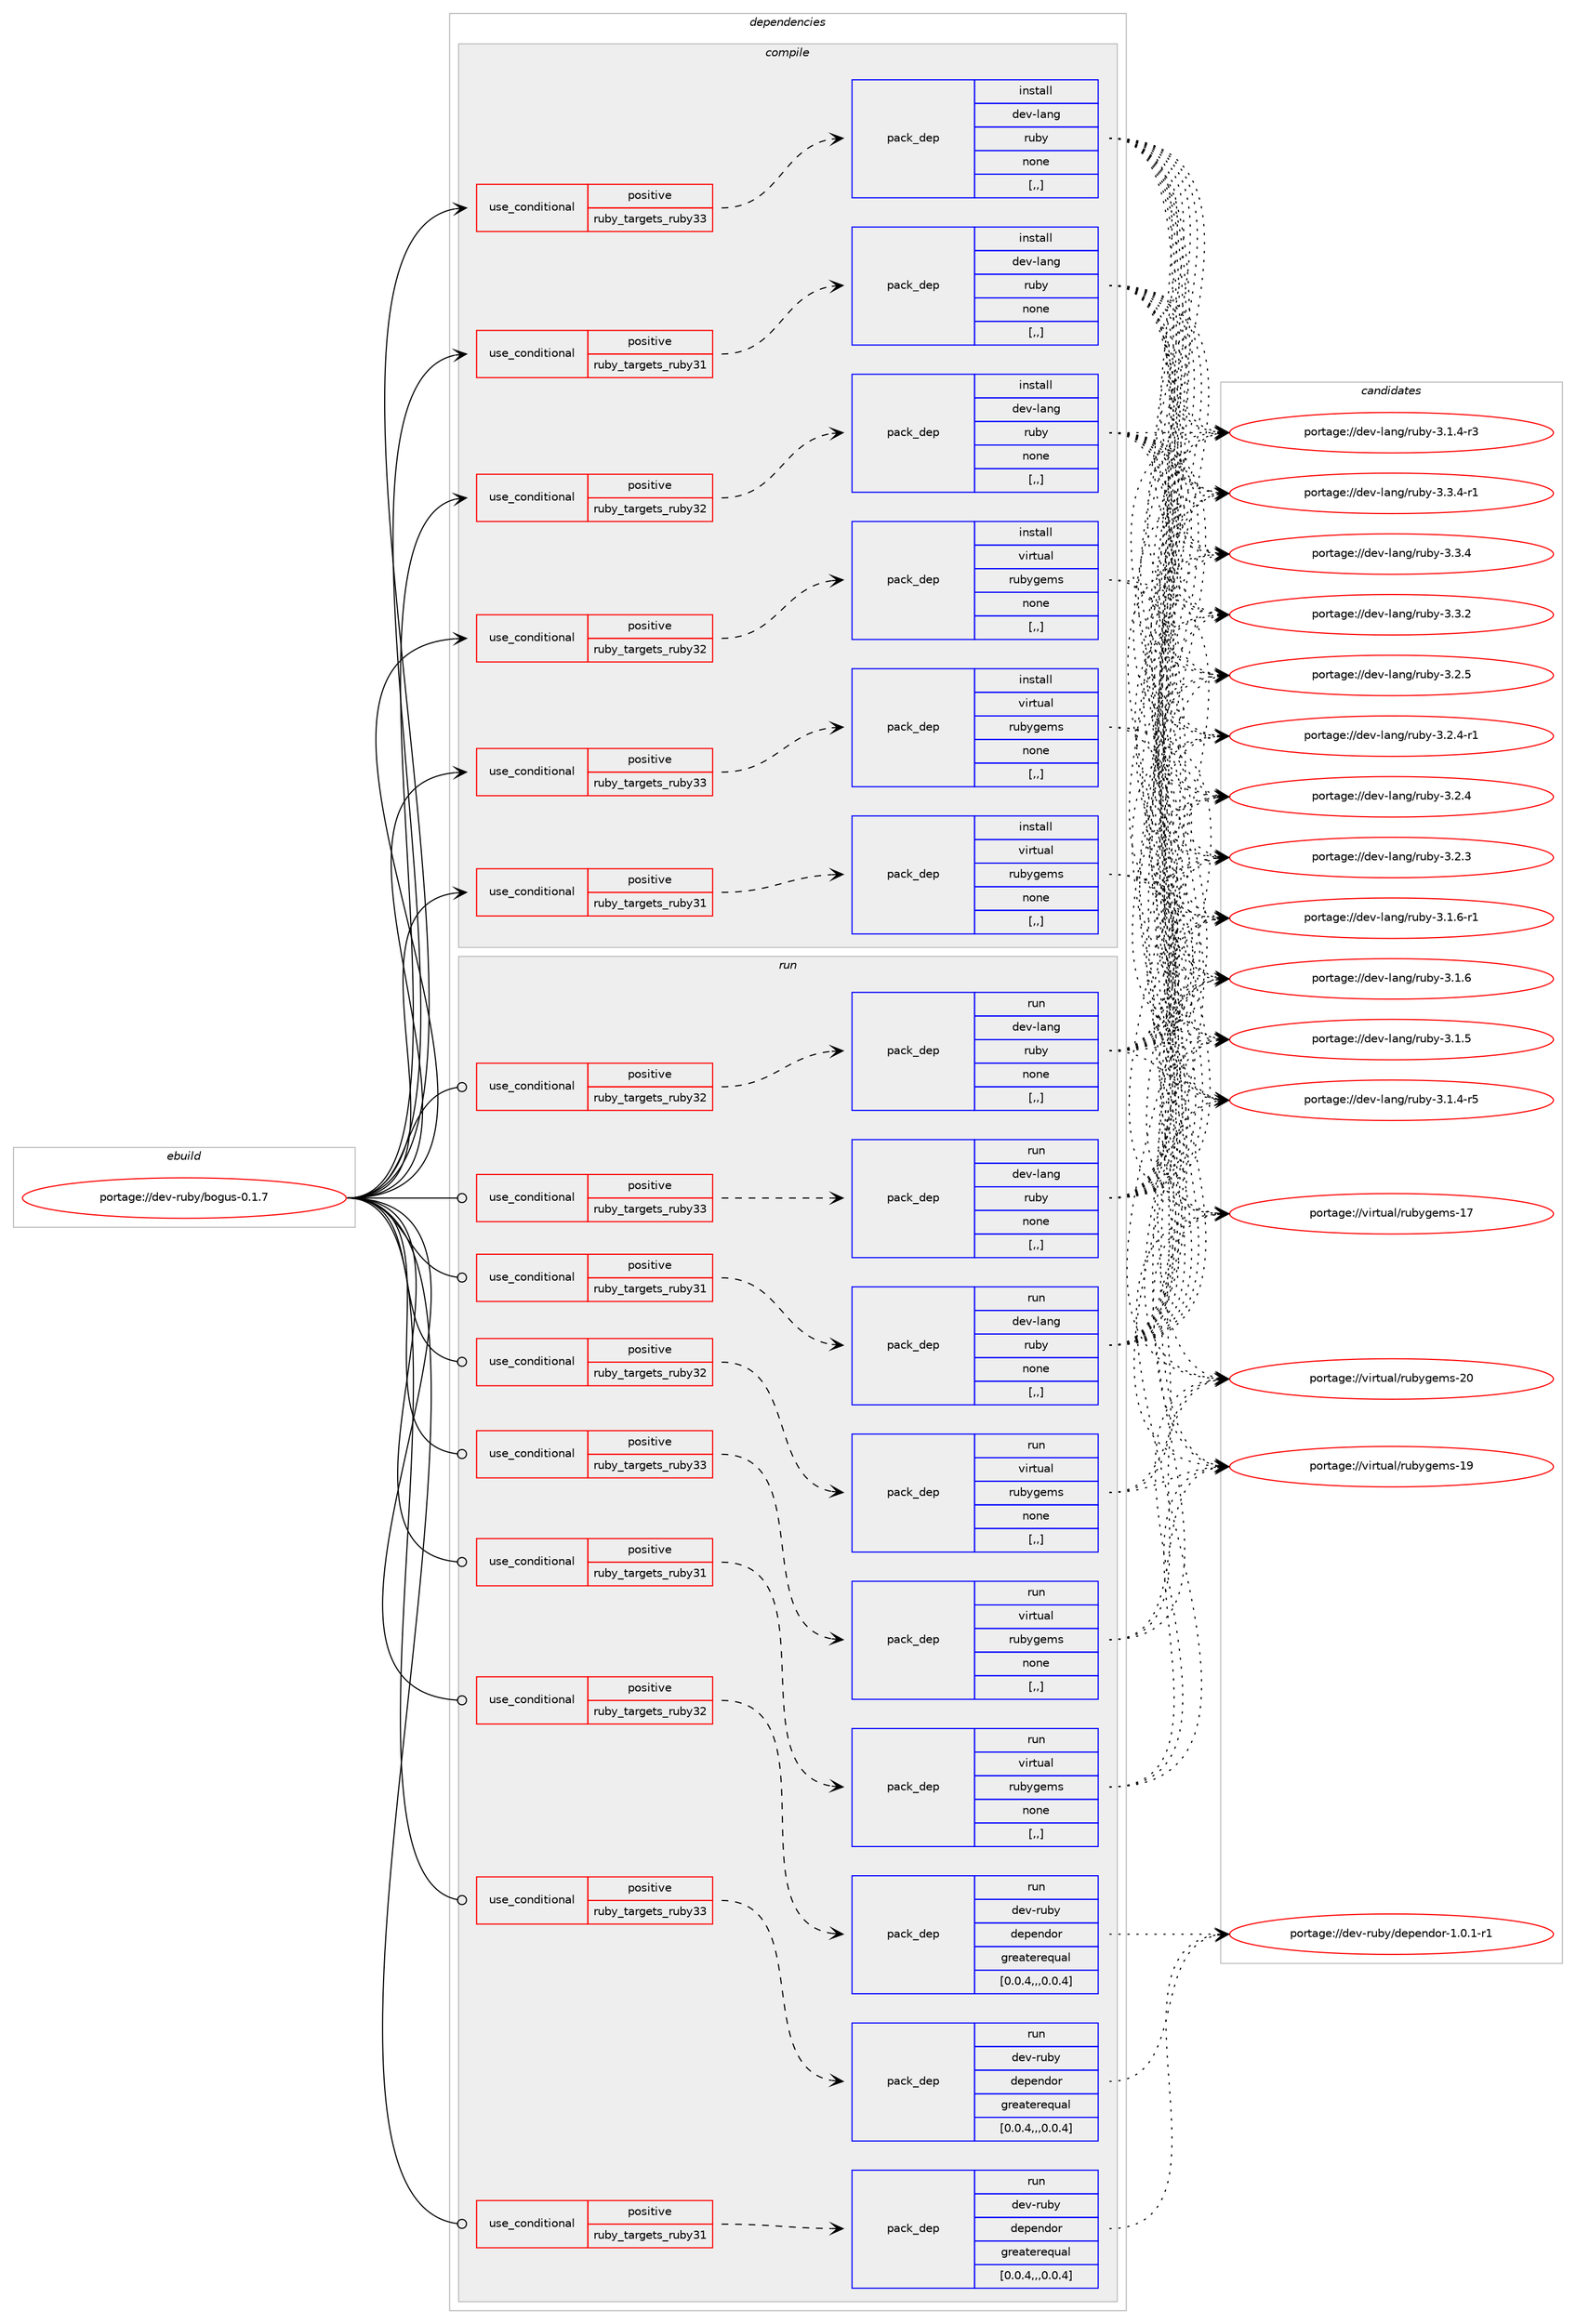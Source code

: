 digraph prolog {

# *************
# Graph options
# *************

newrank=true;
concentrate=true;
compound=true;
graph [rankdir=LR,fontname=Helvetica,fontsize=10,ranksep=1.5];#, ranksep=2.5, nodesep=0.2];
edge  [arrowhead=vee];
node  [fontname=Helvetica,fontsize=10];

# **********
# The ebuild
# **********

subgraph cluster_leftcol {
color=gray;
label=<<i>ebuild</i>>;
id [label="portage://dev-ruby/bogus-0.1.7", color=red, width=4, href="../dev-ruby/bogus-0.1.7.svg"];
}

# ****************
# The dependencies
# ****************

subgraph cluster_midcol {
color=gray;
label=<<i>dependencies</i>>;
subgraph cluster_compile {
fillcolor="#eeeeee";
style=filled;
label=<<i>compile</i>>;
subgraph cond45149 {
dependency178222 [label=<<TABLE BORDER="0" CELLBORDER="1" CELLSPACING="0" CELLPADDING="4"><TR><TD ROWSPAN="3" CELLPADDING="10">use_conditional</TD></TR><TR><TD>positive</TD></TR><TR><TD>ruby_targets_ruby31</TD></TR></TABLE>>, shape=none, color=red];
subgraph pack131781 {
dependency178223 [label=<<TABLE BORDER="0" CELLBORDER="1" CELLSPACING="0" CELLPADDING="4" WIDTH="220"><TR><TD ROWSPAN="6" CELLPADDING="30">pack_dep</TD></TR><TR><TD WIDTH="110">install</TD></TR><TR><TD>dev-lang</TD></TR><TR><TD>ruby</TD></TR><TR><TD>none</TD></TR><TR><TD>[,,]</TD></TR></TABLE>>, shape=none, color=blue];
}
dependency178222:e -> dependency178223:w [weight=20,style="dashed",arrowhead="vee"];
}
id:e -> dependency178222:w [weight=20,style="solid",arrowhead="vee"];
subgraph cond45150 {
dependency178224 [label=<<TABLE BORDER="0" CELLBORDER="1" CELLSPACING="0" CELLPADDING="4"><TR><TD ROWSPAN="3" CELLPADDING="10">use_conditional</TD></TR><TR><TD>positive</TD></TR><TR><TD>ruby_targets_ruby31</TD></TR></TABLE>>, shape=none, color=red];
subgraph pack131782 {
dependency178225 [label=<<TABLE BORDER="0" CELLBORDER="1" CELLSPACING="0" CELLPADDING="4" WIDTH="220"><TR><TD ROWSPAN="6" CELLPADDING="30">pack_dep</TD></TR><TR><TD WIDTH="110">install</TD></TR><TR><TD>virtual</TD></TR><TR><TD>rubygems</TD></TR><TR><TD>none</TD></TR><TR><TD>[,,]</TD></TR></TABLE>>, shape=none, color=blue];
}
dependency178224:e -> dependency178225:w [weight=20,style="dashed",arrowhead="vee"];
}
id:e -> dependency178224:w [weight=20,style="solid",arrowhead="vee"];
subgraph cond45151 {
dependency178226 [label=<<TABLE BORDER="0" CELLBORDER="1" CELLSPACING="0" CELLPADDING="4"><TR><TD ROWSPAN="3" CELLPADDING="10">use_conditional</TD></TR><TR><TD>positive</TD></TR><TR><TD>ruby_targets_ruby32</TD></TR></TABLE>>, shape=none, color=red];
subgraph pack131783 {
dependency178227 [label=<<TABLE BORDER="0" CELLBORDER="1" CELLSPACING="0" CELLPADDING="4" WIDTH="220"><TR><TD ROWSPAN="6" CELLPADDING="30">pack_dep</TD></TR><TR><TD WIDTH="110">install</TD></TR><TR><TD>dev-lang</TD></TR><TR><TD>ruby</TD></TR><TR><TD>none</TD></TR><TR><TD>[,,]</TD></TR></TABLE>>, shape=none, color=blue];
}
dependency178226:e -> dependency178227:w [weight=20,style="dashed",arrowhead="vee"];
}
id:e -> dependency178226:w [weight=20,style="solid",arrowhead="vee"];
subgraph cond45152 {
dependency178228 [label=<<TABLE BORDER="0" CELLBORDER="1" CELLSPACING="0" CELLPADDING="4"><TR><TD ROWSPAN="3" CELLPADDING="10">use_conditional</TD></TR><TR><TD>positive</TD></TR><TR><TD>ruby_targets_ruby32</TD></TR></TABLE>>, shape=none, color=red];
subgraph pack131784 {
dependency178229 [label=<<TABLE BORDER="0" CELLBORDER="1" CELLSPACING="0" CELLPADDING="4" WIDTH="220"><TR><TD ROWSPAN="6" CELLPADDING="30">pack_dep</TD></TR><TR><TD WIDTH="110">install</TD></TR><TR><TD>virtual</TD></TR><TR><TD>rubygems</TD></TR><TR><TD>none</TD></TR><TR><TD>[,,]</TD></TR></TABLE>>, shape=none, color=blue];
}
dependency178228:e -> dependency178229:w [weight=20,style="dashed",arrowhead="vee"];
}
id:e -> dependency178228:w [weight=20,style="solid",arrowhead="vee"];
subgraph cond45153 {
dependency178230 [label=<<TABLE BORDER="0" CELLBORDER="1" CELLSPACING="0" CELLPADDING="4"><TR><TD ROWSPAN="3" CELLPADDING="10">use_conditional</TD></TR><TR><TD>positive</TD></TR><TR><TD>ruby_targets_ruby33</TD></TR></TABLE>>, shape=none, color=red];
subgraph pack131785 {
dependency178231 [label=<<TABLE BORDER="0" CELLBORDER="1" CELLSPACING="0" CELLPADDING="4" WIDTH="220"><TR><TD ROWSPAN="6" CELLPADDING="30">pack_dep</TD></TR><TR><TD WIDTH="110">install</TD></TR><TR><TD>dev-lang</TD></TR><TR><TD>ruby</TD></TR><TR><TD>none</TD></TR><TR><TD>[,,]</TD></TR></TABLE>>, shape=none, color=blue];
}
dependency178230:e -> dependency178231:w [weight=20,style="dashed",arrowhead="vee"];
}
id:e -> dependency178230:w [weight=20,style="solid",arrowhead="vee"];
subgraph cond45154 {
dependency178232 [label=<<TABLE BORDER="0" CELLBORDER="1" CELLSPACING="0" CELLPADDING="4"><TR><TD ROWSPAN="3" CELLPADDING="10">use_conditional</TD></TR><TR><TD>positive</TD></TR><TR><TD>ruby_targets_ruby33</TD></TR></TABLE>>, shape=none, color=red];
subgraph pack131786 {
dependency178233 [label=<<TABLE BORDER="0" CELLBORDER="1" CELLSPACING="0" CELLPADDING="4" WIDTH="220"><TR><TD ROWSPAN="6" CELLPADDING="30">pack_dep</TD></TR><TR><TD WIDTH="110">install</TD></TR><TR><TD>virtual</TD></TR><TR><TD>rubygems</TD></TR><TR><TD>none</TD></TR><TR><TD>[,,]</TD></TR></TABLE>>, shape=none, color=blue];
}
dependency178232:e -> dependency178233:w [weight=20,style="dashed",arrowhead="vee"];
}
id:e -> dependency178232:w [weight=20,style="solid",arrowhead="vee"];
}
subgraph cluster_compileandrun {
fillcolor="#eeeeee";
style=filled;
label=<<i>compile and run</i>>;
}
subgraph cluster_run {
fillcolor="#eeeeee";
style=filled;
label=<<i>run</i>>;
subgraph cond45155 {
dependency178234 [label=<<TABLE BORDER="0" CELLBORDER="1" CELLSPACING="0" CELLPADDING="4"><TR><TD ROWSPAN="3" CELLPADDING="10">use_conditional</TD></TR><TR><TD>positive</TD></TR><TR><TD>ruby_targets_ruby31</TD></TR></TABLE>>, shape=none, color=red];
subgraph pack131787 {
dependency178235 [label=<<TABLE BORDER="0" CELLBORDER="1" CELLSPACING="0" CELLPADDING="4" WIDTH="220"><TR><TD ROWSPAN="6" CELLPADDING="30">pack_dep</TD></TR><TR><TD WIDTH="110">run</TD></TR><TR><TD>dev-lang</TD></TR><TR><TD>ruby</TD></TR><TR><TD>none</TD></TR><TR><TD>[,,]</TD></TR></TABLE>>, shape=none, color=blue];
}
dependency178234:e -> dependency178235:w [weight=20,style="dashed",arrowhead="vee"];
}
id:e -> dependency178234:w [weight=20,style="solid",arrowhead="odot"];
subgraph cond45156 {
dependency178236 [label=<<TABLE BORDER="0" CELLBORDER="1" CELLSPACING="0" CELLPADDING="4"><TR><TD ROWSPAN="3" CELLPADDING="10">use_conditional</TD></TR><TR><TD>positive</TD></TR><TR><TD>ruby_targets_ruby31</TD></TR></TABLE>>, shape=none, color=red];
subgraph pack131788 {
dependency178237 [label=<<TABLE BORDER="0" CELLBORDER="1" CELLSPACING="0" CELLPADDING="4" WIDTH="220"><TR><TD ROWSPAN="6" CELLPADDING="30">pack_dep</TD></TR><TR><TD WIDTH="110">run</TD></TR><TR><TD>dev-ruby</TD></TR><TR><TD>dependor</TD></TR><TR><TD>greaterequal</TD></TR><TR><TD>[0.0.4,,,0.0.4]</TD></TR></TABLE>>, shape=none, color=blue];
}
dependency178236:e -> dependency178237:w [weight=20,style="dashed",arrowhead="vee"];
}
id:e -> dependency178236:w [weight=20,style="solid",arrowhead="odot"];
subgraph cond45157 {
dependency178238 [label=<<TABLE BORDER="0" CELLBORDER="1" CELLSPACING="0" CELLPADDING="4"><TR><TD ROWSPAN="3" CELLPADDING="10">use_conditional</TD></TR><TR><TD>positive</TD></TR><TR><TD>ruby_targets_ruby31</TD></TR></TABLE>>, shape=none, color=red];
subgraph pack131789 {
dependency178239 [label=<<TABLE BORDER="0" CELLBORDER="1" CELLSPACING="0" CELLPADDING="4" WIDTH="220"><TR><TD ROWSPAN="6" CELLPADDING="30">pack_dep</TD></TR><TR><TD WIDTH="110">run</TD></TR><TR><TD>virtual</TD></TR><TR><TD>rubygems</TD></TR><TR><TD>none</TD></TR><TR><TD>[,,]</TD></TR></TABLE>>, shape=none, color=blue];
}
dependency178238:e -> dependency178239:w [weight=20,style="dashed",arrowhead="vee"];
}
id:e -> dependency178238:w [weight=20,style="solid",arrowhead="odot"];
subgraph cond45158 {
dependency178240 [label=<<TABLE BORDER="0" CELLBORDER="1" CELLSPACING="0" CELLPADDING="4"><TR><TD ROWSPAN="3" CELLPADDING="10">use_conditional</TD></TR><TR><TD>positive</TD></TR><TR><TD>ruby_targets_ruby32</TD></TR></TABLE>>, shape=none, color=red];
subgraph pack131790 {
dependency178241 [label=<<TABLE BORDER="0" CELLBORDER="1" CELLSPACING="0" CELLPADDING="4" WIDTH="220"><TR><TD ROWSPAN="6" CELLPADDING="30">pack_dep</TD></TR><TR><TD WIDTH="110">run</TD></TR><TR><TD>dev-lang</TD></TR><TR><TD>ruby</TD></TR><TR><TD>none</TD></TR><TR><TD>[,,]</TD></TR></TABLE>>, shape=none, color=blue];
}
dependency178240:e -> dependency178241:w [weight=20,style="dashed",arrowhead="vee"];
}
id:e -> dependency178240:w [weight=20,style="solid",arrowhead="odot"];
subgraph cond45159 {
dependency178242 [label=<<TABLE BORDER="0" CELLBORDER="1" CELLSPACING="0" CELLPADDING="4"><TR><TD ROWSPAN="3" CELLPADDING="10">use_conditional</TD></TR><TR><TD>positive</TD></TR><TR><TD>ruby_targets_ruby32</TD></TR></TABLE>>, shape=none, color=red];
subgraph pack131791 {
dependency178243 [label=<<TABLE BORDER="0" CELLBORDER="1" CELLSPACING="0" CELLPADDING="4" WIDTH="220"><TR><TD ROWSPAN="6" CELLPADDING="30">pack_dep</TD></TR><TR><TD WIDTH="110">run</TD></TR><TR><TD>dev-ruby</TD></TR><TR><TD>dependor</TD></TR><TR><TD>greaterequal</TD></TR><TR><TD>[0.0.4,,,0.0.4]</TD></TR></TABLE>>, shape=none, color=blue];
}
dependency178242:e -> dependency178243:w [weight=20,style="dashed",arrowhead="vee"];
}
id:e -> dependency178242:w [weight=20,style="solid",arrowhead="odot"];
subgraph cond45160 {
dependency178244 [label=<<TABLE BORDER="0" CELLBORDER="1" CELLSPACING="0" CELLPADDING="4"><TR><TD ROWSPAN="3" CELLPADDING="10">use_conditional</TD></TR><TR><TD>positive</TD></TR><TR><TD>ruby_targets_ruby32</TD></TR></TABLE>>, shape=none, color=red];
subgraph pack131792 {
dependency178245 [label=<<TABLE BORDER="0" CELLBORDER="1" CELLSPACING="0" CELLPADDING="4" WIDTH="220"><TR><TD ROWSPAN="6" CELLPADDING="30">pack_dep</TD></TR><TR><TD WIDTH="110">run</TD></TR><TR><TD>virtual</TD></TR><TR><TD>rubygems</TD></TR><TR><TD>none</TD></TR><TR><TD>[,,]</TD></TR></TABLE>>, shape=none, color=blue];
}
dependency178244:e -> dependency178245:w [weight=20,style="dashed",arrowhead="vee"];
}
id:e -> dependency178244:w [weight=20,style="solid",arrowhead="odot"];
subgraph cond45161 {
dependency178246 [label=<<TABLE BORDER="0" CELLBORDER="1" CELLSPACING="0" CELLPADDING="4"><TR><TD ROWSPAN="3" CELLPADDING="10">use_conditional</TD></TR><TR><TD>positive</TD></TR><TR><TD>ruby_targets_ruby33</TD></TR></TABLE>>, shape=none, color=red];
subgraph pack131793 {
dependency178247 [label=<<TABLE BORDER="0" CELLBORDER="1" CELLSPACING="0" CELLPADDING="4" WIDTH="220"><TR><TD ROWSPAN="6" CELLPADDING="30">pack_dep</TD></TR><TR><TD WIDTH="110">run</TD></TR><TR><TD>dev-lang</TD></TR><TR><TD>ruby</TD></TR><TR><TD>none</TD></TR><TR><TD>[,,]</TD></TR></TABLE>>, shape=none, color=blue];
}
dependency178246:e -> dependency178247:w [weight=20,style="dashed",arrowhead="vee"];
}
id:e -> dependency178246:w [weight=20,style="solid",arrowhead="odot"];
subgraph cond45162 {
dependency178248 [label=<<TABLE BORDER="0" CELLBORDER="1" CELLSPACING="0" CELLPADDING="4"><TR><TD ROWSPAN="3" CELLPADDING="10">use_conditional</TD></TR><TR><TD>positive</TD></TR><TR><TD>ruby_targets_ruby33</TD></TR></TABLE>>, shape=none, color=red];
subgraph pack131794 {
dependency178249 [label=<<TABLE BORDER="0" CELLBORDER="1" CELLSPACING="0" CELLPADDING="4" WIDTH="220"><TR><TD ROWSPAN="6" CELLPADDING="30">pack_dep</TD></TR><TR><TD WIDTH="110">run</TD></TR><TR><TD>dev-ruby</TD></TR><TR><TD>dependor</TD></TR><TR><TD>greaterequal</TD></TR><TR><TD>[0.0.4,,,0.0.4]</TD></TR></TABLE>>, shape=none, color=blue];
}
dependency178248:e -> dependency178249:w [weight=20,style="dashed",arrowhead="vee"];
}
id:e -> dependency178248:w [weight=20,style="solid",arrowhead="odot"];
subgraph cond45163 {
dependency178250 [label=<<TABLE BORDER="0" CELLBORDER="1" CELLSPACING="0" CELLPADDING="4"><TR><TD ROWSPAN="3" CELLPADDING="10">use_conditional</TD></TR><TR><TD>positive</TD></TR><TR><TD>ruby_targets_ruby33</TD></TR></TABLE>>, shape=none, color=red];
subgraph pack131795 {
dependency178251 [label=<<TABLE BORDER="0" CELLBORDER="1" CELLSPACING="0" CELLPADDING="4" WIDTH="220"><TR><TD ROWSPAN="6" CELLPADDING="30">pack_dep</TD></TR><TR><TD WIDTH="110">run</TD></TR><TR><TD>virtual</TD></TR><TR><TD>rubygems</TD></TR><TR><TD>none</TD></TR><TR><TD>[,,]</TD></TR></TABLE>>, shape=none, color=blue];
}
dependency178250:e -> dependency178251:w [weight=20,style="dashed",arrowhead="vee"];
}
id:e -> dependency178250:w [weight=20,style="solid",arrowhead="odot"];
}
}

# **************
# The candidates
# **************

subgraph cluster_choices {
rank=same;
color=gray;
label=<<i>candidates</i>>;

subgraph choice131781 {
color=black;
nodesep=1;
choice100101118451089711010347114117981214551465146524511449 [label="portage://dev-lang/ruby-3.3.4-r1", color=red, width=4,href="../dev-lang/ruby-3.3.4-r1.svg"];
choice10010111845108971101034711411798121455146514652 [label="portage://dev-lang/ruby-3.3.4", color=red, width=4,href="../dev-lang/ruby-3.3.4.svg"];
choice10010111845108971101034711411798121455146514650 [label="portage://dev-lang/ruby-3.3.2", color=red, width=4,href="../dev-lang/ruby-3.3.2.svg"];
choice10010111845108971101034711411798121455146504653 [label="portage://dev-lang/ruby-3.2.5", color=red, width=4,href="../dev-lang/ruby-3.2.5.svg"];
choice100101118451089711010347114117981214551465046524511449 [label="portage://dev-lang/ruby-3.2.4-r1", color=red, width=4,href="../dev-lang/ruby-3.2.4-r1.svg"];
choice10010111845108971101034711411798121455146504652 [label="portage://dev-lang/ruby-3.2.4", color=red, width=4,href="../dev-lang/ruby-3.2.4.svg"];
choice10010111845108971101034711411798121455146504651 [label="portage://dev-lang/ruby-3.2.3", color=red, width=4,href="../dev-lang/ruby-3.2.3.svg"];
choice100101118451089711010347114117981214551464946544511449 [label="portage://dev-lang/ruby-3.1.6-r1", color=red, width=4,href="../dev-lang/ruby-3.1.6-r1.svg"];
choice10010111845108971101034711411798121455146494654 [label="portage://dev-lang/ruby-3.1.6", color=red, width=4,href="../dev-lang/ruby-3.1.6.svg"];
choice10010111845108971101034711411798121455146494653 [label="portage://dev-lang/ruby-3.1.5", color=red, width=4,href="../dev-lang/ruby-3.1.5.svg"];
choice100101118451089711010347114117981214551464946524511453 [label="portage://dev-lang/ruby-3.1.4-r5", color=red, width=4,href="../dev-lang/ruby-3.1.4-r5.svg"];
choice100101118451089711010347114117981214551464946524511451 [label="portage://dev-lang/ruby-3.1.4-r3", color=red, width=4,href="../dev-lang/ruby-3.1.4-r3.svg"];
dependency178223:e -> choice100101118451089711010347114117981214551465146524511449:w [style=dotted,weight="100"];
dependency178223:e -> choice10010111845108971101034711411798121455146514652:w [style=dotted,weight="100"];
dependency178223:e -> choice10010111845108971101034711411798121455146514650:w [style=dotted,weight="100"];
dependency178223:e -> choice10010111845108971101034711411798121455146504653:w [style=dotted,weight="100"];
dependency178223:e -> choice100101118451089711010347114117981214551465046524511449:w [style=dotted,weight="100"];
dependency178223:e -> choice10010111845108971101034711411798121455146504652:w [style=dotted,weight="100"];
dependency178223:e -> choice10010111845108971101034711411798121455146504651:w [style=dotted,weight="100"];
dependency178223:e -> choice100101118451089711010347114117981214551464946544511449:w [style=dotted,weight="100"];
dependency178223:e -> choice10010111845108971101034711411798121455146494654:w [style=dotted,weight="100"];
dependency178223:e -> choice10010111845108971101034711411798121455146494653:w [style=dotted,weight="100"];
dependency178223:e -> choice100101118451089711010347114117981214551464946524511453:w [style=dotted,weight="100"];
dependency178223:e -> choice100101118451089711010347114117981214551464946524511451:w [style=dotted,weight="100"];
}
subgraph choice131782 {
color=black;
nodesep=1;
choice118105114116117971084711411798121103101109115455048 [label="portage://virtual/rubygems-20", color=red, width=4,href="../virtual/rubygems-20.svg"];
choice118105114116117971084711411798121103101109115454957 [label="portage://virtual/rubygems-19", color=red, width=4,href="../virtual/rubygems-19.svg"];
choice118105114116117971084711411798121103101109115454955 [label="portage://virtual/rubygems-17", color=red, width=4,href="../virtual/rubygems-17.svg"];
dependency178225:e -> choice118105114116117971084711411798121103101109115455048:w [style=dotted,weight="100"];
dependency178225:e -> choice118105114116117971084711411798121103101109115454957:w [style=dotted,weight="100"];
dependency178225:e -> choice118105114116117971084711411798121103101109115454955:w [style=dotted,weight="100"];
}
subgraph choice131783 {
color=black;
nodesep=1;
choice100101118451089711010347114117981214551465146524511449 [label="portage://dev-lang/ruby-3.3.4-r1", color=red, width=4,href="../dev-lang/ruby-3.3.4-r1.svg"];
choice10010111845108971101034711411798121455146514652 [label="portage://dev-lang/ruby-3.3.4", color=red, width=4,href="../dev-lang/ruby-3.3.4.svg"];
choice10010111845108971101034711411798121455146514650 [label="portage://dev-lang/ruby-3.3.2", color=red, width=4,href="../dev-lang/ruby-3.3.2.svg"];
choice10010111845108971101034711411798121455146504653 [label="portage://dev-lang/ruby-3.2.5", color=red, width=4,href="../dev-lang/ruby-3.2.5.svg"];
choice100101118451089711010347114117981214551465046524511449 [label="portage://dev-lang/ruby-3.2.4-r1", color=red, width=4,href="../dev-lang/ruby-3.2.4-r1.svg"];
choice10010111845108971101034711411798121455146504652 [label="portage://dev-lang/ruby-3.2.4", color=red, width=4,href="../dev-lang/ruby-3.2.4.svg"];
choice10010111845108971101034711411798121455146504651 [label="portage://dev-lang/ruby-3.2.3", color=red, width=4,href="../dev-lang/ruby-3.2.3.svg"];
choice100101118451089711010347114117981214551464946544511449 [label="portage://dev-lang/ruby-3.1.6-r1", color=red, width=4,href="../dev-lang/ruby-3.1.6-r1.svg"];
choice10010111845108971101034711411798121455146494654 [label="portage://dev-lang/ruby-3.1.6", color=red, width=4,href="../dev-lang/ruby-3.1.6.svg"];
choice10010111845108971101034711411798121455146494653 [label="portage://dev-lang/ruby-3.1.5", color=red, width=4,href="../dev-lang/ruby-3.1.5.svg"];
choice100101118451089711010347114117981214551464946524511453 [label="portage://dev-lang/ruby-3.1.4-r5", color=red, width=4,href="../dev-lang/ruby-3.1.4-r5.svg"];
choice100101118451089711010347114117981214551464946524511451 [label="portage://dev-lang/ruby-3.1.4-r3", color=red, width=4,href="../dev-lang/ruby-3.1.4-r3.svg"];
dependency178227:e -> choice100101118451089711010347114117981214551465146524511449:w [style=dotted,weight="100"];
dependency178227:e -> choice10010111845108971101034711411798121455146514652:w [style=dotted,weight="100"];
dependency178227:e -> choice10010111845108971101034711411798121455146514650:w [style=dotted,weight="100"];
dependency178227:e -> choice10010111845108971101034711411798121455146504653:w [style=dotted,weight="100"];
dependency178227:e -> choice100101118451089711010347114117981214551465046524511449:w [style=dotted,weight="100"];
dependency178227:e -> choice10010111845108971101034711411798121455146504652:w [style=dotted,weight="100"];
dependency178227:e -> choice10010111845108971101034711411798121455146504651:w [style=dotted,weight="100"];
dependency178227:e -> choice100101118451089711010347114117981214551464946544511449:w [style=dotted,weight="100"];
dependency178227:e -> choice10010111845108971101034711411798121455146494654:w [style=dotted,weight="100"];
dependency178227:e -> choice10010111845108971101034711411798121455146494653:w [style=dotted,weight="100"];
dependency178227:e -> choice100101118451089711010347114117981214551464946524511453:w [style=dotted,weight="100"];
dependency178227:e -> choice100101118451089711010347114117981214551464946524511451:w [style=dotted,weight="100"];
}
subgraph choice131784 {
color=black;
nodesep=1;
choice118105114116117971084711411798121103101109115455048 [label="portage://virtual/rubygems-20", color=red, width=4,href="../virtual/rubygems-20.svg"];
choice118105114116117971084711411798121103101109115454957 [label="portage://virtual/rubygems-19", color=red, width=4,href="../virtual/rubygems-19.svg"];
choice118105114116117971084711411798121103101109115454955 [label="portage://virtual/rubygems-17", color=red, width=4,href="../virtual/rubygems-17.svg"];
dependency178229:e -> choice118105114116117971084711411798121103101109115455048:w [style=dotted,weight="100"];
dependency178229:e -> choice118105114116117971084711411798121103101109115454957:w [style=dotted,weight="100"];
dependency178229:e -> choice118105114116117971084711411798121103101109115454955:w [style=dotted,weight="100"];
}
subgraph choice131785 {
color=black;
nodesep=1;
choice100101118451089711010347114117981214551465146524511449 [label="portage://dev-lang/ruby-3.3.4-r1", color=red, width=4,href="../dev-lang/ruby-3.3.4-r1.svg"];
choice10010111845108971101034711411798121455146514652 [label="portage://dev-lang/ruby-3.3.4", color=red, width=4,href="../dev-lang/ruby-3.3.4.svg"];
choice10010111845108971101034711411798121455146514650 [label="portage://dev-lang/ruby-3.3.2", color=red, width=4,href="../dev-lang/ruby-3.3.2.svg"];
choice10010111845108971101034711411798121455146504653 [label="portage://dev-lang/ruby-3.2.5", color=red, width=4,href="../dev-lang/ruby-3.2.5.svg"];
choice100101118451089711010347114117981214551465046524511449 [label="portage://dev-lang/ruby-3.2.4-r1", color=red, width=4,href="../dev-lang/ruby-3.2.4-r1.svg"];
choice10010111845108971101034711411798121455146504652 [label="portage://dev-lang/ruby-3.2.4", color=red, width=4,href="../dev-lang/ruby-3.2.4.svg"];
choice10010111845108971101034711411798121455146504651 [label="portage://dev-lang/ruby-3.2.3", color=red, width=4,href="../dev-lang/ruby-3.2.3.svg"];
choice100101118451089711010347114117981214551464946544511449 [label="portage://dev-lang/ruby-3.1.6-r1", color=red, width=4,href="../dev-lang/ruby-3.1.6-r1.svg"];
choice10010111845108971101034711411798121455146494654 [label="portage://dev-lang/ruby-3.1.6", color=red, width=4,href="../dev-lang/ruby-3.1.6.svg"];
choice10010111845108971101034711411798121455146494653 [label="portage://dev-lang/ruby-3.1.5", color=red, width=4,href="../dev-lang/ruby-3.1.5.svg"];
choice100101118451089711010347114117981214551464946524511453 [label="portage://dev-lang/ruby-3.1.4-r5", color=red, width=4,href="../dev-lang/ruby-3.1.4-r5.svg"];
choice100101118451089711010347114117981214551464946524511451 [label="portage://dev-lang/ruby-3.1.4-r3", color=red, width=4,href="../dev-lang/ruby-3.1.4-r3.svg"];
dependency178231:e -> choice100101118451089711010347114117981214551465146524511449:w [style=dotted,weight="100"];
dependency178231:e -> choice10010111845108971101034711411798121455146514652:w [style=dotted,weight="100"];
dependency178231:e -> choice10010111845108971101034711411798121455146514650:w [style=dotted,weight="100"];
dependency178231:e -> choice10010111845108971101034711411798121455146504653:w [style=dotted,weight="100"];
dependency178231:e -> choice100101118451089711010347114117981214551465046524511449:w [style=dotted,weight="100"];
dependency178231:e -> choice10010111845108971101034711411798121455146504652:w [style=dotted,weight="100"];
dependency178231:e -> choice10010111845108971101034711411798121455146504651:w [style=dotted,weight="100"];
dependency178231:e -> choice100101118451089711010347114117981214551464946544511449:w [style=dotted,weight="100"];
dependency178231:e -> choice10010111845108971101034711411798121455146494654:w [style=dotted,weight="100"];
dependency178231:e -> choice10010111845108971101034711411798121455146494653:w [style=dotted,weight="100"];
dependency178231:e -> choice100101118451089711010347114117981214551464946524511453:w [style=dotted,weight="100"];
dependency178231:e -> choice100101118451089711010347114117981214551464946524511451:w [style=dotted,weight="100"];
}
subgraph choice131786 {
color=black;
nodesep=1;
choice118105114116117971084711411798121103101109115455048 [label="portage://virtual/rubygems-20", color=red, width=4,href="../virtual/rubygems-20.svg"];
choice118105114116117971084711411798121103101109115454957 [label="portage://virtual/rubygems-19", color=red, width=4,href="../virtual/rubygems-19.svg"];
choice118105114116117971084711411798121103101109115454955 [label="portage://virtual/rubygems-17", color=red, width=4,href="../virtual/rubygems-17.svg"];
dependency178233:e -> choice118105114116117971084711411798121103101109115455048:w [style=dotted,weight="100"];
dependency178233:e -> choice118105114116117971084711411798121103101109115454957:w [style=dotted,weight="100"];
dependency178233:e -> choice118105114116117971084711411798121103101109115454955:w [style=dotted,weight="100"];
}
subgraph choice131787 {
color=black;
nodesep=1;
choice100101118451089711010347114117981214551465146524511449 [label="portage://dev-lang/ruby-3.3.4-r1", color=red, width=4,href="../dev-lang/ruby-3.3.4-r1.svg"];
choice10010111845108971101034711411798121455146514652 [label="portage://dev-lang/ruby-3.3.4", color=red, width=4,href="../dev-lang/ruby-3.3.4.svg"];
choice10010111845108971101034711411798121455146514650 [label="portage://dev-lang/ruby-3.3.2", color=red, width=4,href="../dev-lang/ruby-3.3.2.svg"];
choice10010111845108971101034711411798121455146504653 [label="portage://dev-lang/ruby-3.2.5", color=red, width=4,href="../dev-lang/ruby-3.2.5.svg"];
choice100101118451089711010347114117981214551465046524511449 [label="portage://dev-lang/ruby-3.2.4-r1", color=red, width=4,href="../dev-lang/ruby-3.2.4-r1.svg"];
choice10010111845108971101034711411798121455146504652 [label="portage://dev-lang/ruby-3.2.4", color=red, width=4,href="../dev-lang/ruby-3.2.4.svg"];
choice10010111845108971101034711411798121455146504651 [label="portage://dev-lang/ruby-3.2.3", color=red, width=4,href="../dev-lang/ruby-3.2.3.svg"];
choice100101118451089711010347114117981214551464946544511449 [label="portage://dev-lang/ruby-3.1.6-r1", color=red, width=4,href="../dev-lang/ruby-3.1.6-r1.svg"];
choice10010111845108971101034711411798121455146494654 [label="portage://dev-lang/ruby-3.1.6", color=red, width=4,href="../dev-lang/ruby-3.1.6.svg"];
choice10010111845108971101034711411798121455146494653 [label="portage://dev-lang/ruby-3.1.5", color=red, width=4,href="../dev-lang/ruby-3.1.5.svg"];
choice100101118451089711010347114117981214551464946524511453 [label="portage://dev-lang/ruby-3.1.4-r5", color=red, width=4,href="../dev-lang/ruby-3.1.4-r5.svg"];
choice100101118451089711010347114117981214551464946524511451 [label="portage://dev-lang/ruby-3.1.4-r3", color=red, width=4,href="../dev-lang/ruby-3.1.4-r3.svg"];
dependency178235:e -> choice100101118451089711010347114117981214551465146524511449:w [style=dotted,weight="100"];
dependency178235:e -> choice10010111845108971101034711411798121455146514652:w [style=dotted,weight="100"];
dependency178235:e -> choice10010111845108971101034711411798121455146514650:w [style=dotted,weight="100"];
dependency178235:e -> choice10010111845108971101034711411798121455146504653:w [style=dotted,weight="100"];
dependency178235:e -> choice100101118451089711010347114117981214551465046524511449:w [style=dotted,weight="100"];
dependency178235:e -> choice10010111845108971101034711411798121455146504652:w [style=dotted,weight="100"];
dependency178235:e -> choice10010111845108971101034711411798121455146504651:w [style=dotted,weight="100"];
dependency178235:e -> choice100101118451089711010347114117981214551464946544511449:w [style=dotted,weight="100"];
dependency178235:e -> choice10010111845108971101034711411798121455146494654:w [style=dotted,weight="100"];
dependency178235:e -> choice10010111845108971101034711411798121455146494653:w [style=dotted,weight="100"];
dependency178235:e -> choice100101118451089711010347114117981214551464946524511453:w [style=dotted,weight="100"];
dependency178235:e -> choice100101118451089711010347114117981214551464946524511451:w [style=dotted,weight="100"];
}
subgraph choice131788 {
color=black;
nodesep=1;
choice1001011184511411798121471001011121011101001111144549464846494511449 [label="portage://dev-ruby/dependor-1.0.1-r1", color=red, width=4,href="../dev-ruby/dependor-1.0.1-r1.svg"];
dependency178237:e -> choice1001011184511411798121471001011121011101001111144549464846494511449:w [style=dotted,weight="100"];
}
subgraph choice131789 {
color=black;
nodesep=1;
choice118105114116117971084711411798121103101109115455048 [label="portage://virtual/rubygems-20", color=red, width=4,href="../virtual/rubygems-20.svg"];
choice118105114116117971084711411798121103101109115454957 [label="portage://virtual/rubygems-19", color=red, width=4,href="../virtual/rubygems-19.svg"];
choice118105114116117971084711411798121103101109115454955 [label="portage://virtual/rubygems-17", color=red, width=4,href="../virtual/rubygems-17.svg"];
dependency178239:e -> choice118105114116117971084711411798121103101109115455048:w [style=dotted,weight="100"];
dependency178239:e -> choice118105114116117971084711411798121103101109115454957:w [style=dotted,weight="100"];
dependency178239:e -> choice118105114116117971084711411798121103101109115454955:w [style=dotted,weight="100"];
}
subgraph choice131790 {
color=black;
nodesep=1;
choice100101118451089711010347114117981214551465146524511449 [label="portage://dev-lang/ruby-3.3.4-r1", color=red, width=4,href="../dev-lang/ruby-3.3.4-r1.svg"];
choice10010111845108971101034711411798121455146514652 [label="portage://dev-lang/ruby-3.3.4", color=red, width=4,href="../dev-lang/ruby-3.3.4.svg"];
choice10010111845108971101034711411798121455146514650 [label="portage://dev-lang/ruby-3.3.2", color=red, width=4,href="../dev-lang/ruby-3.3.2.svg"];
choice10010111845108971101034711411798121455146504653 [label="portage://dev-lang/ruby-3.2.5", color=red, width=4,href="../dev-lang/ruby-3.2.5.svg"];
choice100101118451089711010347114117981214551465046524511449 [label="portage://dev-lang/ruby-3.2.4-r1", color=red, width=4,href="../dev-lang/ruby-3.2.4-r1.svg"];
choice10010111845108971101034711411798121455146504652 [label="portage://dev-lang/ruby-3.2.4", color=red, width=4,href="../dev-lang/ruby-3.2.4.svg"];
choice10010111845108971101034711411798121455146504651 [label="portage://dev-lang/ruby-3.2.3", color=red, width=4,href="../dev-lang/ruby-3.2.3.svg"];
choice100101118451089711010347114117981214551464946544511449 [label="portage://dev-lang/ruby-3.1.6-r1", color=red, width=4,href="../dev-lang/ruby-3.1.6-r1.svg"];
choice10010111845108971101034711411798121455146494654 [label="portage://dev-lang/ruby-3.1.6", color=red, width=4,href="../dev-lang/ruby-3.1.6.svg"];
choice10010111845108971101034711411798121455146494653 [label="portage://dev-lang/ruby-3.1.5", color=red, width=4,href="../dev-lang/ruby-3.1.5.svg"];
choice100101118451089711010347114117981214551464946524511453 [label="portage://dev-lang/ruby-3.1.4-r5", color=red, width=4,href="../dev-lang/ruby-3.1.4-r5.svg"];
choice100101118451089711010347114117981214551464946524511451 [label="portage://dev-lang/ruby-3.1.4-r3", color=red, width=4,href="../dev-lang/ruby-3.1.4-r3.svg"];
dependency178241:e -> choice100101118451089711010347114117981214551465146524511449:w [style=dotted,weight="100"];
dependency178241:e -> choice10010111845108971101034711411798121455146514652:w [style=dotted,weight="100"];
dependency178241:e -> choice10010111845108971101034711411798121455146514650:w [style=dotted,weight="100"];
dependency178241:e -> choice10010111845108971101034711411798121455146504653:w [style=dotted,weight="100"];
dependency178241:e -> choice100101118451089711010347114117981214551465046524511449:w [style=dotted,weight="100"];
dependency178241:e -> choice10010111845108971101034711411798121455146504652:w [style=dotted,weight="100"];
dependency178241:e -> choice10010111845108971101034711411798121455146504651:w [style=dotted,weight="100"];
dependency178241:e -> choice100101118451089711010347114117981214551464946544511449:w [style=dotted,weight="100"];
dependency178241:e -> choice10010111845108971101034711411798121455146494654:w [style=dotted,weight="100"];
dependency178241:e -> choice10010111845108971101034711411798121455146494653:w [style=dotted,weight="100"];
dependency178241:e -> choice100101118451089711010347114117981214551464946524511453:w [style=dotted,weight="100"];
dependency178241:e -> choice100101118451089711010347114117981214551464946524511451:w [style=dotted,weight="100"];
}
subgraph choice131791 {
color=black;
nodesep=1;
choice1001011184511411798121471001011121011101001111144549464846494511449 [label="portage://dev-ruby/dependor-1.0.1-r1", color=red, width=4,href="../dev-ruby/dependor-1.0.1-r1.svg"];
dependency178243:e -> choice1001011184511411798121471001011121011101001111144549464846494511449:w [style=dotted,weight="100"];
}
subgraph choice131792 {
color=black;
nodesep=1;
choice118105114116117971084711411798121103101109115455048 [label="portage://virtual/rubygems-20", color=red, width=4,href="../virtual/rubygems-20.svg"];
choice118105114116117971084711411798121103101109115454957 [label="portage://virtual/rubygems-19", color=red, width=4,href="../virtual/rubygems-19.svg"];
choice118105114116117971084711411798121103101109115454955 [label="portage://virtual/rubygems-17", color=red, width=4,href="../virtual/rubygems-17.svg"];
dependency178245:e -> choice118105114116117971084711411798121103101109115455048:w [style=dotted,weight="100"];
dependency178245:e -> choice118105114116117971084711411798121103101109115454957:w [style=dotted,weight="100"];
dependency178245:e -> choice118105114116117971084711411798121103101109115454955:w [style=dotted,weight="100"];
}
subgraph choice131793 {
color=black;
nodesep=1;
choice100101118451089711010347114117981214551465146524511449 [label="portage://dev-lang/ruby-3.3.4-r1", color=red, width=4,href="../dev-lang/ruby-3.3.4-r1.svg"];
choice10010111845108971101034711411798121455146514652 [label="portage://dev-lang/ruby-3.3.4", color=red, width=4,href="../dev-lang/ruby-3.3.4.svg"];
choice10010111845108971101034711411798121455146514650 [label="portage://dev-lang/ruby-3.3.2", color=red, width=4,href="../dev-lang/ruby-3.3.2.svg"];
choice10010111845108971101034711411798121455146504653 [label="portage://dev-lang/ruby-3.2.5", color=red, width=4,href="../dev-lang/ruby-3.2.5.svg"];
choice100101118451089711010347114117981214551465046524511449 [label="portage://dev-lang/ruby-3.2.4-r1", color=red, width=4,href="../dev-lang/ruby-3.2.4-r1.svg"];
choice10010111845108971101034711411798121455146504652 [label="portage://dev-lang/ruby-3.2.4", color=red, width=4,href="../dev-lang/ruby-3.2.4.svg"];
choice10010111845108971101034711411798121455146504651 [label="portage://dev-lang/ruby-3.2.3", color=red, width=4,href="../dev-lang/ruby-3.2.3.svg"];
choice100101118451089711010347114117981214551464946544511449 [label="portage://dev-lang/ruby-3.1.6-r1", color=red, width=4,href="../dev-lang/ruby-3.1.6-r1.svg"];
choice10010111845108971101034711411798121455146494654 [label="portage://dev-lang/ruby-3.1.6", color=red, width=4,href="../dev-lang/ruby-3.1.6.svg"];
choice10010111845108971101034711411798121455146494653 [label="portage://dev-lang/ruby-3.1.5", color=red, width=4,href="../dev-lang/ruby-3.1.5.svg"];
choice100101118451089711010347114117981214551464946524511453 [label="portage://dev-lang/ruby-3.1.4-r5", color=red, width=4,href="../dev-lang/ruby-3.1.4-r5.svg"];
choice100101118451089711010347114117981214551464946524511451 [label="portage://dev-lang/ruby-3.1.4-r3", color=red, width=4,href="../dev-lang/ruby-3.1.4-r3.svg"];
dependency178247:e -> choice100101118451089711010347114117981214551465146524511449:w [style=dotted,weight="100"];
dependency178247:e -> choice10010111845108971101034711411798121455146514652:w [style=dotted,weight="100"];
dependency178247:e -> choice10010111845108971101034711411798121455146514650:w [style=dotted,weight="100"];
dependency178247:e -> choice10010111845108971101034711411798121455146504653:w [style=dotted,weight="100"];
dependency178247:e -> choice100101118451089711010347114117981214551465046524511449:w [style=dotted,weight="100"];
dependency178247:e -> choice10010111845108971101034711411798121455146504652:w [style=dotted,weight="100"];
dependency178247:e -> choice10010111845108971101034711411798121455146504651:w [style=dotted,weight="100"];
dependency178247:e -> choice100101118451089711010347114117981214551464946544511449:w [style=dotted,weight="100"];
dependency178247:e -> choice10010111845108971101034711411798121455146494654:w [style=dotted,weight="100"];
dependency178247:e -> choice10010111845108971101034711411798121455146494653:w [style=dotted,weight="100"];
dependency178247:e -> choice100101118451089711010347114117981214551464946524511453:w [style=dotted,weight="100"];
dependency178247:e -> choice100101118451089711010347114117981214551464946524511451:w [style=dotted,weight="100"];
}
subgraph choice131794 {
color=black;
nodesep=1;
choice1001011184511411798121471001011121011101001111144549464846494511449 [label="portage://dev-ruby/dependor-1.0.1-r1", color=red, width=4,href="../dev-ruby/dependor-1.0.1-r1.svg"];
dependency178249:e -> choice1001011184511411798121471001011121011101001111144549464846494511449:w [style=dotted,weight="100"];
}
subgraph choice131795 {
color=black;
nodesep=1;
choice118105114116117971084711411798121103101109115455048 [label="portage://virtual/rubygems-20", color=red, width=4,href="../virtual/rubygems-20.svg"];
choice118105114116117971084711411798121103101109115454957 [label="portage://virtual/rubygems-19", color=red, width=4,href="../virtual/rubygems-19.svg"];
choice118105114116117971084711411798121103101109115454955 [label="portage://virtual/rubygems-17", color=red, width=4,href="../virtual/rubygems-17.svg"];
dependency178251:e -> choice118105114116117971084711411798121103101109115455048:w [style=dotted,weight="100"];
dependency178251:e -> choice118105114116117971084711411798121103101109115454957:w [style=dotted,weight="100"];
dependency178251:e -> choice118105114116117971084711411798121103101109115454955:w [style=dotted,weight="100"];
}
}

}
